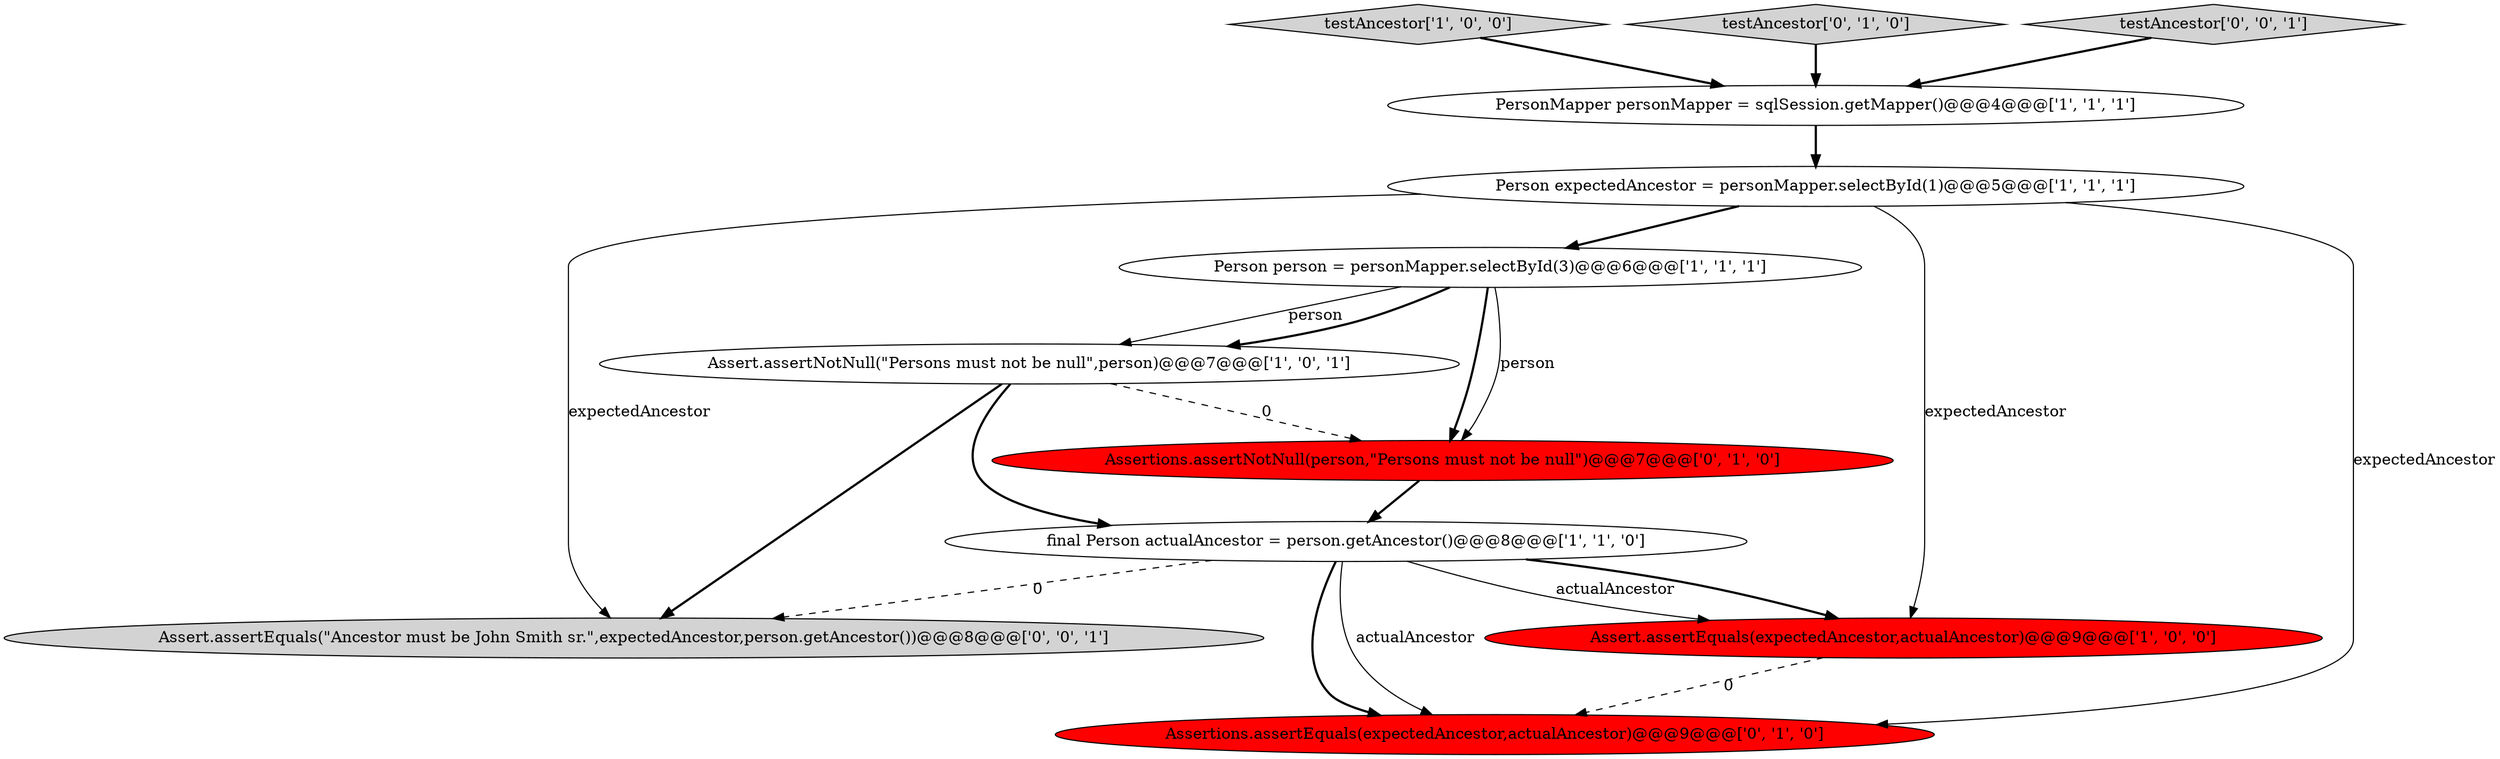 digraph {
9 [style = filled, label = "Assertions.assertNotNull(person,\"Persons must not be null\")@@@7@@@['0', '1', '0']", fillcolor = red, shape = ellipse image = "AAA1AAABBB2BBB"];
2 [style = filled, label = "testAncestor['1', '0', '0']", fillcolor = lightgray, shape = diamond image = "AAA0AAABBB1BBB"];
6 [style = filled, label = "Assert.assertNotNull(\"Persons must not be null\",person)@@@7@@@['1', '0', '1']", fillcolor = white, shape = ellipse image = "AAA0AAABBB1BBB"];
1 [style = filled, label = "final Person actualAncestor = person.getAncestor()@@@8@@@['1', '1', '0']", fillcolor = white, shape = ellipse image = "AAA0AAABBB1BBB"];
7 [style = filled, label = "testAncestor['0', '1', '0']", fillcolor = lightgray, shape = diamond image = "AAA0AAABBB2BBB"];
0 [style = filled, label = "Assert.assertEquals(expectedAncestor,actualAncestor)@@@9@@@['1', '0', '0']", fillcolor = red, shape = ellipse image = "AAA1AAABBB1BBB"];
4 [style = filled, label = "Person expectedAncestor = personMapper.selectById(1)@@@5@@@['1', '1', '1']", fillcolor = white, shape = ellipse image = "AAA0AAABBB1BBB"];
10 [style = filled, label = "Assert.assertEquals(\"Ancestor must be John Smith sr.\",expectedAncestor,person.getAncestor())@@@8@@@['0', '0', '1']", fillcolor = lightgray, shape = ellipse image = "AAA0AAABBB3BBB"];
8 [style = filled, label = "Assertions.assertEquals(expectedAncestor,actualAncestor)@@@9@@@['0', '1', '0']", fillcolor = red, shape = ellipse image = "AAA1AAABBB2BBB"];
5 [style = filled, label = "Person person = personMapper.selectById(3)@@@6@@@['1', '1', '1']", fillcolor = white, shape = ellipse image = "AAA0AAABBB1BBB"];
11 [style = filled, label = "testAncestor['0', '0', '1']", fillcolor = lightgray, shape = diamond image = "AAA0AAABBB3BBB"];
3 [style = filled, label = "PersonMapper personMapper = sqlSession.getMapper()@@@4@@@['1', '1', '1']", fillcolor = white, shape = ellipse image = "AAA0AAABBB1BBB"];
1->8 [style = bold, label=""];
5->6 [style = solid, label="person"];
5->9 [style = bold, label=""];
5->9 [style = solid, label="person"];
2->3 [style = bold, label=""];
6->9 [style = dashed, label="0"];
1->0 [style = bold, label=""];
1->10 [style = dashed, label="0"];
3->4 [style = bold, label=""];
7->3 [style = bold, label=""];
6->1 [style = bold, label=""];
5->6 [style = bold, label=""];
4->10 [style = solid, label="expectedAncestor"];
11->3 [style = bold, label=""];
1->0 [style = solid, label="actualAncestor"];
6->10 [style = bold, label=""];
0->8 [style = dashed, label="0"];
1->8 [style = solid, label="actualAncestor"];
4->0 [style = solid, label="expectedAncestor"];
9->1 [style = bold, label=""];
4->8 [style = solid, label="expectedAncestor"];
4->5 [style = bold, label=""];
}
